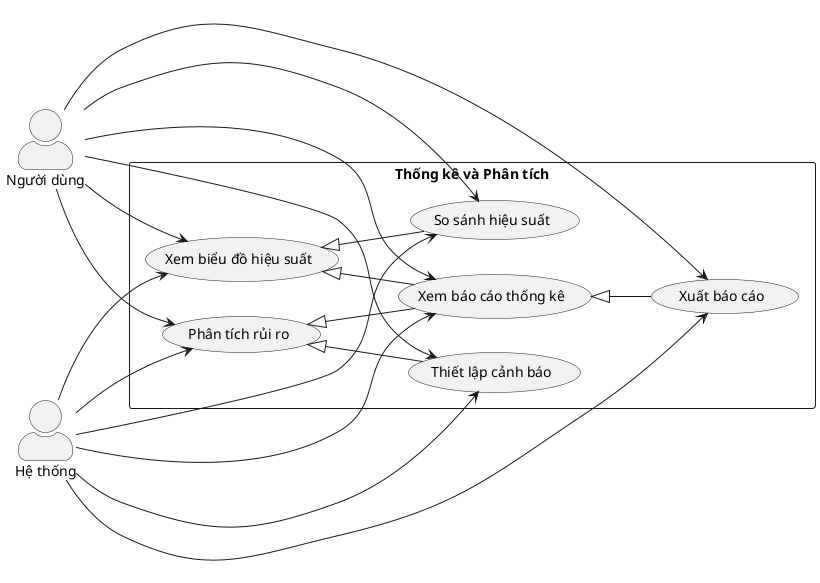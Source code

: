 @startuml Analytics Use Case Diagram

left to right direction
skinparam packageStyle rectangle
skinparam actorStyle awesome

actor "Người dùng" as User
actor "Hệ thống" as System

rectangle "Thống kê và Phân tích" {
  usecase "Xem biểu đồ hiệu suất" as UC1
  usecase "Phân tích rủi ro" as UC2
  usecase "Xem báo cáo thống kê" as UC3
  usecase "So sánh hiệu suất" as UC4
  usecase "Xuất báo cáo" as UC5
  usecase "Thiết lập cảnh báo" as UC6
}

User --> UC1
User --> UC2
User --> UC3
User --> UC4
User --> UC5
User --> UC6

System --> UC1
System --> UC2
System --> UC3
System --> UC4
System --> UC5
System --> UC6

UC1 <|-- UC3
UC2 <|-- UC3
UC3 <|-- UC5
UC1 <|-- UC4
UC2 <|-- UC6

@enduml 